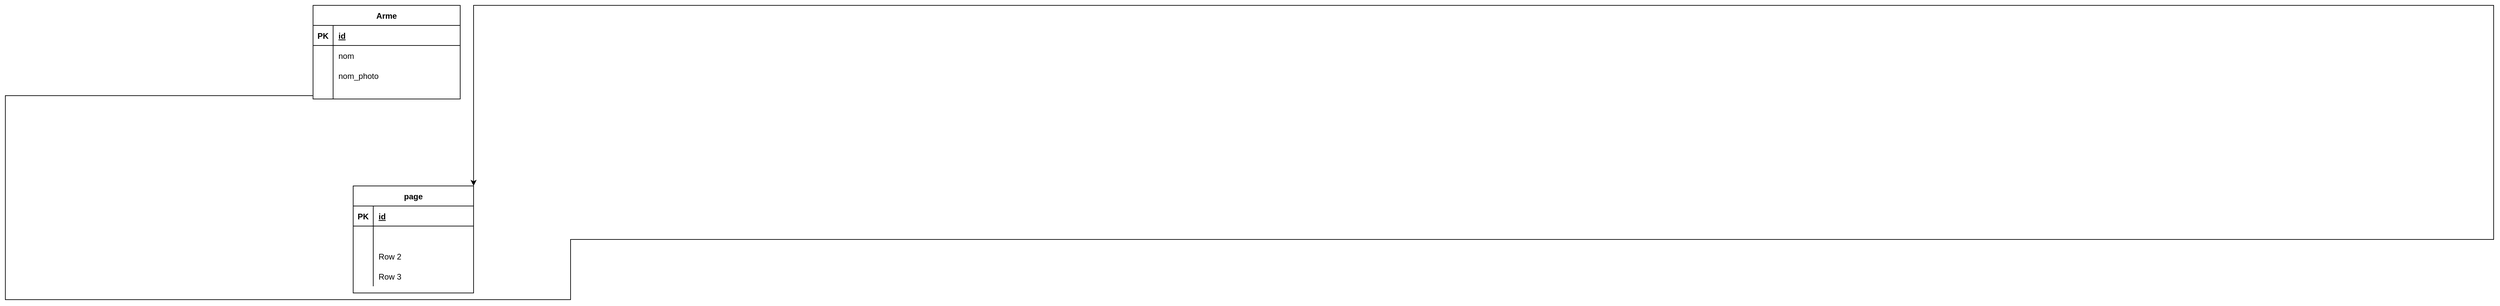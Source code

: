 <mxfile version="20.2.3" type="device"><diagram id="BIek7ayfNAh_hKauHv2P" name="Page-1"><mxGraphModel dx="2121" dy="665" grid="1" gridSize="10" guides="1" tooltips="1" connect="1" arrows="1" fold="1" page="1" pageScale="1" pageWidth="827" pageHeight="1169" math="0" shadow="0"><root><mxCell id="0"/><mxCell id="1" parent="0"/><mxCell id="47-EQWc9VVYFmmQor0oS-7" value="page" style="shape=table;startSize=30;container=1;collapsible=1;childLayout=tableLayout;fixedRows=1;rowLines=0;fontStyle=1;align=center;resizeLast=1;" vertex="1" parent="1"><mxGeometry x="70" y="730" width="180" height="160" as="geometry"/></mxCell><mxCell id="47-EQWc9VVYFmmQor0oS-8" value="" style="shape=tableRow;horizontal=0;startSize=0;swimlaneHead=0;swimlaneBody=0;fillColor=none;collapsible=0;dropTarget=0;points=[[0,0.5],[1,0.5]];portConstraint=eastwest;top=0;left=0;right=0;bottom=1;" vertex="1" parent="47-EQWc9VVYFmmQor0oS-7"><mxGeometry y="30" width="180" height="30" as="geometry"/></mxCell><mxCell id="47-EQWc9VVYFmmQor0oS-9" value="PK" style="shape=partialRectangle;connectable=0;fillColor=none;top=0;left=0;bottom=0;right=0;fontStyle=1;overflow=hidden;" vertex="1" parent="47-EQWc9VVYFmmQor0oS-8"><mxGeometry width="30" height="30" as="geometry"><mxRectangle width="30" height="30" as="alternateBounds"/></mxGeometry></mxCell><mxCell id="47-EQWc9VVYFmmQor0oS-10" value="id" style="shape=partialRectangle;connectable=0;fillColor=none;top=0;left=0;bottom=0;right=0;align=left;spacingLeft=6;fontStyle=5;overflow=hidden;" vertex="1" parent="47-EQWc9VVYFmmQor0oS-8"><mxGeometry x="30" width="150" height="30" as="geometry"><mxRectangle width="150" height="30" as="alternateBounds"/></mxGeometry></mxCell><mxCell id="47-EQWc9VVYFmmQor0oS-11" value="" style="shape=tableRow;horizontal=0;startSize=0;swimlaneHead=0;swimlaneBody=0;fillColor=none;collapsible=0;dropTarget=0;points=[[0,0.5],[1,0.5]];portConstraint=eastwest;top=0;left=0;right=0;bottom=0;" vertex="1" parent="47-EQWc9VVYFmmQor0oS-7"><mxGeometry y="60" width="180" height="30" as="geometry"/></mxCell><mxCell id="47-EQWc9VVYFmmQor0oS-12" value="" style="shape=partialRectangle;connectable=0;fillColor=none;top=0;left=0;bottom=0;right=0;editable=1;overflow=hidden;" vertex="1" parent="47-EQWc9VVYFmmQor0oS-11"><mxGeometry width="30" height="30" as="geometry"><mxRectangle width="30" height="30" as="alternateBounds"/></mxGeometry></mxCell><mxCell id="47-EQWc9VVYFmmQor0oS-13" value="" style="shape=partialRectangle;connectable=0;fillColor=none;top=0;left=0;bottom=0;right=0;align=left;spacingLeft=6;overflow=hidden;" vertex="1" parent="47-EQWc9VVYFmmQor0oS-11"><mxGeometry x="30" width="150" height="30" as="geometry"><mxRectangle width="150" height="30" as="alternateBounds"/></mxGeometry></mxCell><mxCell id="47-EQWc9VVYFmmQor0oS-14" value="" style="shape=tableRow;horizontal=0;startSize=0;swimlaneHead=0;swimlaneBody=0;fillColor=none;collapsible=0;dropTarget=0;points=[[0,0.5],[1,0.5]];portConstraint=eastwest;top=0;left=0;right=0;bottom=0;" vertex="1" parent="47-EQWc9VVYFmmQor0oS-7"><mxGeometry y="90" width="180" height="30" as="geometry"/></mxCell><mxCell id="47-EQWc9VVYFmmQor0oS-15" value="" style="shape=partialRectangle;connectable=0;fillColor=none;top=0;left=0;bottom=0;right=0;editable=1;overflow=hidden;" vertex="1" parent="47-EQWc9VVYFmmQor0oS-14"><mxGeometry width="30" height="30" as="geometry"><mxRectangle width="30" height="30" as="alternateBounds"/></mxGeometry></mxCell><mxCell id="47-EQWc9VVYFmmQor0oS-16" value="Row 2" style="shape=partialRectangle;connectable=0;fillColor=none;top=0;left=0;bottom=0;right=0;align=left;spacingLeft=6;overflow=hidden;" vertex="1" parent="47-EQWc9VVYFmmQor0oS-14"><mxGeometry x="30" width="150" height="30" as="geometry"><mxRectangle width="150" height="30" as="alternateBounds"/></mxGeometry></mxCell><mxCell id="47-EQWc9VVYFmmQor0oS-17" value="" style="shape=tableRow;horizontal=0;startSize=0;swimlaneHead=0;swimlaneBody=0;fillColor=none;collapsible=0;dropTarget=0;points=[[0,0.5],[1,0.5]];portConstraint=eastwest;top=0;left=0;right=0;bottom=0;" vertex="1" parent="47-EQWc9VVYFmmQor0oS-7"><mxGeometry y="120" width="180" height="30" as="geometry"/></mxCell><mxCell id="47-EQWc9VVYFmmQor0oS-18" value="" style="shape=partialRectangle;connectable=0;fillColor=none;top=0;left=0;bottom=0;right=0;editable=1;overflow=hidden;" vertex="1" parent="47-EQWc9VVYFmmQor0oS-17"><mxGeometry width="30" height="30" as="geometry"><mxRectangle width="30" height="30" as="alternateBounds"/></mxGeometry></mxCell><mxCell id="47-EQWc9VVYFmmQor0oS-19" value="Row 3" style="shape=partialRectangle;connectable=0;fillColor=none;top=0;left=0;bottom=0;right=0;align=left;spacingLeft=6;overflow=hidden;" vertex="1" parent="47-EQWc9VVYFmmQor0oS-17"><mxGeometry x="30" width="150" height="30" as="geometry"><mxRectangle width="150" height="30" as="alternateBounds"/></mxGeometry></mxCell><mxCell id="47-EQWc9VVYFmmQor0oS-34" style="edgeStyle=orthogonalEdgeStyle;rounded=0;orthogonalLoop=1;jettySize=auto;html=1;entryX=1;entryY=0;entryDx=0;entryDy=0;" edge="1" parent="1" source="47-EQWc9VVYFmmQor0oS-20" target="47-EQWc9VVYFmmQor0oS-7"><mxGeometry relative="1" as="geometry"><Array as="points"><mxPoint x="-450" y="595"/><mxPoint x="-450" y="900"/><mxPoint x="395" y="900"/><mxPoint x="395" y="810"/><mxPoint x="3270" y="810"/><mxPoint x="3270" y="460"/></Array></mxGeometry></mxCell><mxCell id="47-EQWc9VVYFmmQor0oS-20" value="Arme" style="shape=table;startSize=30;container=1;collapsible=1;childLayout=tableLayout;fixedRows=1;rowLines=0;fontStyle=1;align=center;resizeLast=1;" vertex="1" parent="1"><mxGeometry x="10" y="460" width="220" height="140" as="geometry"/></mxCell><mxCell id="47-EQWc9VVYFmmQor0oS-21" value="" style="shape=tableRow;horizontal=0;startSize=0;swimlaneHead=0;swimlaneBody=0;fillColor=none;collapsible=0;dropTarget=0;points=[[0,0.5],[1,0.5]];portConstraint=eastwest;top=0;left=0;right=0;bottom=1;" vertex="1" parent="47-EQWc9VVYFmmQor0oS-20"><mxGeometry y="30" width="220" height="30" as="geometry"/></mxCell><mxCell id="47-EQWc9VVYFmmQor0oS-22" value="PK" style="shape=partialRectangle;connectable=0;fillColor=none;top=0;left=0;bottom=0;right=0;fontStyle=1;overflow=hidden;" vertex="1" parent="47-EQWc9VVYFmmQor0oS-21"><mxGeometry width="30" height="30" as="geometry"><mxRectangle width="30" height="30" as="alternateBounds"/></mxGeometry></mxCell><mxCell id="47-EQWc9VVYFmmQor0oS-23" value="id" style="shape=partialRectangle;connectable=0;fillColor=none;top=0;left=0;bottom=0;right=0;align=left;spacingLeft=6;fontStyle=5;overflow=hidden;" vertex="1" parent="47-EQWc9VVYFmmQor0oS-21"><mxGeometry x="30" width="190" height="30" as="geometry"><mxRectangle width="190" height="30" as="alternateBounds"/></mxGeometry></mxCell><mxCell id="47-EQWc9VVYFmmQor0oS-24" value="" style="shape=tableRow;horizontal=0;startSize=0;swimlaneHead=0;swimlaneBody=0;fillColor=none;collapsible=0;dropTarget=0;points=[[0,0.5],[1,0.5]];portConstraint=eastwest;top=0;left=0;right=0;bottom=0;" vertex="1" parent="47-EQWc9VVYFmmQor0oS-20"><mxGeometry y="60" width="220" height="30" as="geometry"/></mxCell><mxCell id="47-EQWc9VVYFmmQor0oS-25" value="" style="shape=partialRectangle;connectable=0;fillColor=none;top=0;left=0;bottom=0;right=0;editable=1;overflow=hidden;" vertex="1" parent="47-EQWc9VVYFmmQor0oS-24"><mxGeometry width="30" height="30" as="geometry"><mxRectangle width="30" height="30" as="alternateBounds"/></mxGeometry></mxCell><mxCell id="47-EQWc9VVYFmmQor0oS-26" value="nom" style="shape=partialRectangle;connectable=0;fillColor=none;top=0;left=0;bottom=0;right=0;align=left;spacingLeft=6;overflow=hidden;" vertex="1" parent="47-EQWc9VVYFmmQor0oS-24"><mxGeometry x="30" width="190" height="30" as="geometry"><mxRectangle width="190" height="30" as="alternateBounds"/></mxGeometry></mxCell><mxCell id="47-EQWc9VVYFmmQor0oS-27" value="" style="shape=tableRow;horizontal=0;startSize=0;swimlaneHead=0;swimlaneBody=0;fillColor=none;collapsible=0;dropTarget=0;points=[[0,0.5],[1,0.5]];portConstraint=eastwest;top=0;left=0;right=0;bottom=0;" vertex="1" parent="47-EQWc9VVYFmmQor0oS-20"><mxGeometry y="90" width="220" height="30" as="geometry"/></mxCell><mxCell id="47-EQWc9VVYFmmQor0oS-28" value="" style="shape=partialRectangle;connectable=0;fillColor=none;top=0;left=0;bottom=0;right=0;editable=1;overflow=hidden;" vertex="1" parent="47-EQWc9VVYFmmQor0oS-27"><mxGeometry width="30" height="30" as="geometry"><mxRectangle width="30" height="30" as="alternateBounds"/></mxGeometry></mxCell><mxCell id="47-EQWc9VVYFmmQor0oS-29" value="nom_photo" style="shape=partialRectangle;connectable=0;fillColor=none;top=0;left=0;bottom=0;right=0;align=left;spacingLeft=6;overflow=hidden;" vertex="1" parent="47-EQWc9VVYFmmQor0oS-27"><mxGeometry x="30" width="190" height="30" as="geometry"><mxRectangle width="190" height="30" as="alternateBounds"/></mxGeometry></mxCell><mxCell id="47-EQWc9VVYFmmQor0oS-30" value="" style="shape=tableRow;horizontal=0;startSize=0;swimlaneHead=0;swimlaneBody=0;fillColor=none;collapsible=0;dropTarget=0;points=[[0,0.5],[1,0.5]];portConstraint=eastwest;top=0;left=0;right=0;bottom=0;" vertex="1" parent="47-EQWc9VVYFmmQor0oS-20"><mxGeometry y="120" width="220" height="20" as="geometry"/></mxCell><mxCell id="47-EQWc9VVYFmmQor0oS-31" value="" style="shape=partialRectangle;connectable=0;fillColor=none;top=0;left=0;bottom=0;right=0;editable=1;overflow=hidden;" vertex="1" parent="47-EQWc9VVYFmmQor0oS-30"><mxGeometry width="30" height="20" as="geometry"><mxRectangle width="30" height="20" as="alternateBounds"/></mxGeometry></mxCell><mxCell id="47-EQWc9VVYFmmQor0oS-32" value="" style="shape=partialRectangle;connectable=0;fillColor=none;top=0;left=0;bottom=0;right=0;align=left;spacingLeft=6;overflow=hidden;" vertex="1" parent="47-EQWc9VVYFmmQor0oS-30"><mxGeometry x="30" width="190" height="20" as="geometry"><mxRectangle width="190" height="20" as="alternateBounds"/></mxGeometry></mxCell></root></mxGraphModel></diagram></mxfile>